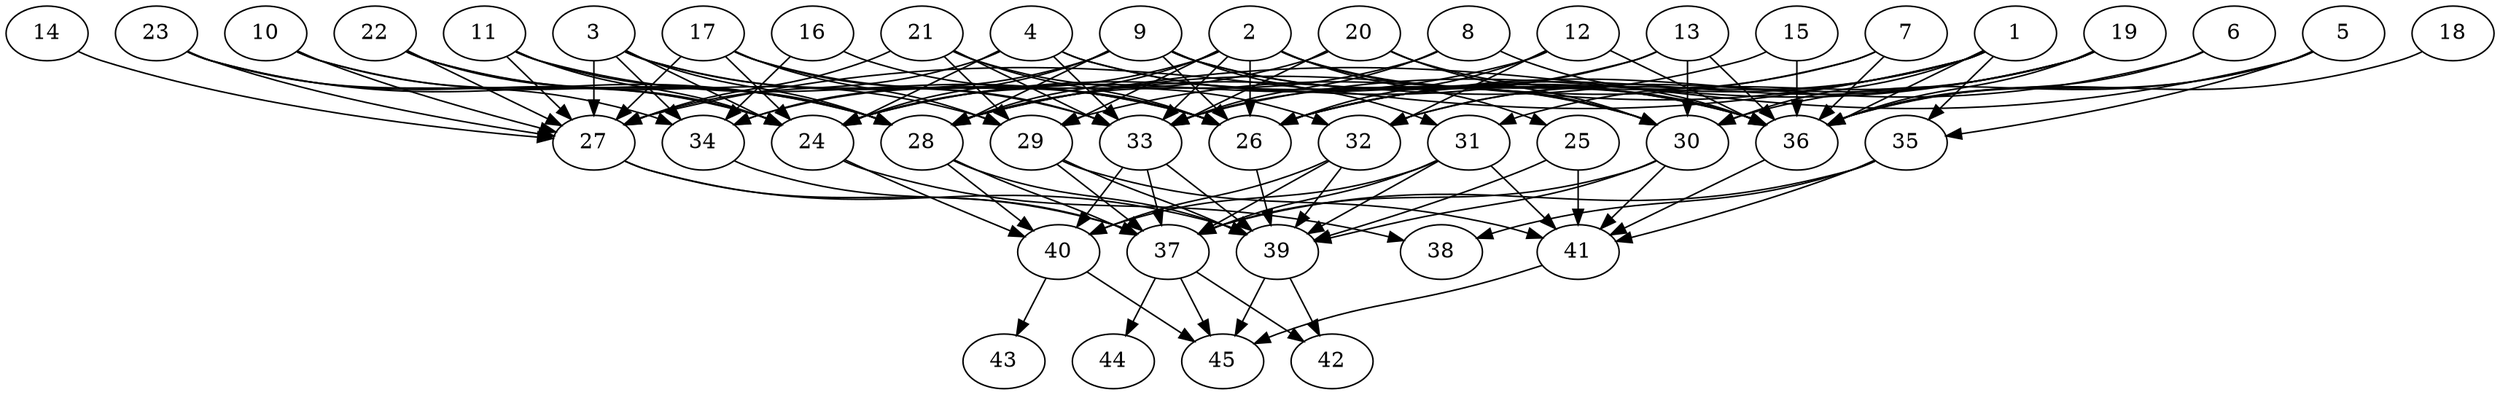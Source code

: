 // DAG (tier=3-complex, mode=compute, n=45, ccr=0.475, fat=0.759, density=0.661, regular=0.311, jump=0.299, mindata=1048576, maxdata=16777216)
// DAG automatically generated by daggen at Sun Aug 24 16:33:35 2025
// /home/ermia/Project/Environments/daggen/bin/daggen --dot --ccr 0.475 --fat 0.759 --regular 0.311 --density 0.661 --jump 0.299 --mindata 1048576 --maxdata 16777216 -n 45 
digraph G {
  1 [size="22619053305208060", alpha="0.18", expect_size="11309526652604030"]
  1 -> 26 [size ="17954716516352"]
  1 -> 27 [size ="17954716516352"]
  1 -> 28 [size ="17954716516352"]
  1 -> 30 [size ="17954716516352"]
  1 -> 32 [size ="17954716516352"]
  1 -> 35 [size ="17954716516352"]
  1 -> 36 [size ="17954716516352"]
  2 [size="1811276619307290112", alpha="0.02", expect_size="905638309653645056"]
  2 -> 25 [size ="1394217385459712"]
  2 -> 26 [size ="1394217385459712"]
  2 -> 28 [size ="1394217385459712"]
  2 -> 29 [size ="1394217385459712"]
  2 -> 30 [size ="1394217385459712"]
  2 -> 33 [size ="1394217385459712"]
  2 -> 34 [size ="1394217385459712"]
  2 -> 36 [size ="1394217385459712"]
  3 [size="72091509704999264", alpha="0.04", expect_size="36045754852499632"]
  3 -> 24 [size ="49533891379200"]
  3 -> 26 [size ="49533891379200"]
  3 -> 27 [size ="49533891379200"]
  3 -> 28 [size ="49533891379200"]
  3 -> 33 [size ="49533891379200"]
  3 -> 34 [size ="49533891379200"]
  4 [size="659553363063994496", alpha="0.04", expect_size="329776681531997248"]
  4 -> 24 [size ="263254685253632"]
  4 -> 27 [size ="263254685253632"]
  4 -> 30 [size ="263254685253632"]
  4 -> 33 [size ="263254685253632"]
  4 -> 36 [size ="263254685253632"]
  5 [size="34364281433288296", alpha="0.13", expect_size="17182140716644148"]
  5 -> 28 [size ="22782654021632"]
  5 -> 30 [size ="22782654021632"]
  5 -> 35 [size ="22782654021632"]
  5 -> 36 [size ="22782654021632"]
  6 [size="1355203744761421824", alpha="0.18", expect_size="677601872380710912"]
  6 -> 26 [size ="1519551720194048"]
  6 -> 36 [size ="1519551720194048"]
  7 [size="10602622160852324", alpha="0.07", expect_size="5301311080426162"]
  7 -> 26 [size ="734294586687488"]
  7 -> 29 [size ="734294586687488"]
  7 -> 36 [size ="734294586687488"]
  8 [size="1678022179769736448", alpha="0.10", expect_size="839011089884868224"]
  8 -> 28 [size ="594722108211200"]
  8 -> 33 [size ="594722108211200"]
  8 -> 36 [size ="594722108211200"]
  9 [size="8428153005611172", alpha="0.03", expect_size="4214076502805586"]
  9 -> 24 [size ="353546809638912"]
  9 -> 26 [size ="353546809638912"]
  9 -> 28 [size ="353546809638912"]
  9 -> 30 [size ="353546809638912"]
  9 -> 31 [size ="353546809638912"]
  9 -> 34 [size ="353546809638912"]
  9 -> 36 [size ="353546809638912"]
  10 [size="1398262967528088576", alpha="0.14", expect_size="699131483764044288"]
  10 -> 24 [size ="961489129177088"]
  10 -> 27 [size ="961489129177088"]
  10 -> 28 [size ="961489129177088"]
  11 [size="3312192091946884268032", alpha="0.04", expect_size="1656096045973442134016"]
  11 -> 24 [size ="1777598455611392"]
  11 -> 26 [size ="1777598455611392"]
  11 -> 27 [size ="1777598455611392"]
  11 -> 28 [size ="1777598455611392"]
  12 [size="608420554080256000000", alpha="0.10", expect_size="304210277040128000000"]
  12 -> 24 [size ="574415175680000"]
  12 -> 26 [size ="574415175680000"]
  12 -> 32 [size ="574415175680000"]
  12 -> 36 [size ="574415175680000"]
  13 [size="1060655579770806", alpha="0.18", expect_size="530327789885403"]
  13 -> 24 [size ="64783885795328"]
  13 -> 30 [size ="64783885795328"]
  13 -> 33 [size ="64783885795328"]
  13 -> 36 [size ="64783885795328"]
  14 [size="266318324012928729088", alpha="0.18", expect_size="133159162006464364544"]
  14 -> 27 [size ="331149435994112"]
  15 [size="25511874121435064", alpha="0.19", expect_size="12755937060717532"]
  15 -> 28 [size ="524593882202112"]
  15 -> 36 [size ="524593882202112"]
  16 [size="1594566406319684714496", alpha="0.01", expect_size="797283203159842357248"]
  16 -> 26 [size ="1091905517518848"]
  16 -> 34 [size ="1091905517518848"]
  17 [size="312653157440401728", alpha="0.16", expect_size="156326578720200864"]
  17 -> 24 [size ="130287505768448"]
  17 -> 26 [size ="130287505768448"]
  17 -> 27 [size ="130287505768448"]
  17 -> 29 [size ="130287505768448"]
  17 -> 33 [size ="130287505768448"]
  18 [size="118747255799808000000", alpha="0.03", expect_size="59373627899904000000"]
  18 -> 36 [size ="193273528320000"]
  19 [size="3226256282084179968", alpha="0.10", expect_size="1613128141042089984"]
  19 -> 26 [size ="17467170619392"]
  19 -> 31 [size ="17467170619392"]
  19 -> 32 [size ="17467170619392"]
  19 -> 33 [size ="17467170619392"]
  19 -> 36 [size ="17467170619392"]
  20 [size="92237129677047312", alpha="0.04", expect_size="46118564838523656"]
  20 -> 24 [size ="46879702253568"]
  20 -> 30 [size ="46879702253568"]
  20 -> 33 [size ="46879702253568"]
  20 -> 36 [size ="46879702253568"]
  21 [size="2852036739414020325376", alpha="0.04", expect_size="1426018369707010162688"]
  21 -> 26 [size ="1608891402027008"]
  21 -> 27 [size ="1608891402027008"]
  21 -> 29 [size ="1608891402027008"]
  21 -> 32 [size ="1608891402027008"]
  21 -> 33 [size ="1608891402027008"]
  22 [size="42216113048882368", alpha="0.20", expect_size="21108056524441184"]
  22 -> 24 [size ="706312203665408"]
  22 -> 27 [size ="706312203665408"]
  22 -> 28 [size ="706312203665408"]
  22 -> 29 [size ="706312203665408"]
  23 [size="1432270782293384101888", alpha="0.07", expect_size="716135391146692050944"]
  23 -> 24 [size ="1016498499878912"]
  23 -> 27 [size ="1016498499878912"]
  23 -> 28 [size ="1016498499878912"]
  23 -> 34 [size ="1016498499878912"]
  24 [size="154582501201348064", alpha="0.08", expect_size="77291250600674032"]
  24 -> 38 [size ="128049156718592"]
  24 -> 40 [size ="128049156718592"]
  25 [size="198860210611436000", alpha="0.09", expect_size="99430105305718000"]
  25 -> 39 [size ="122474020732928"]
  25 -> 41 [size ="122474020732928"]
  26 [size="3826868390199296000000", alpha="0.19", expect_size="1913434195099648000000"]
  26 -> 39 [size ="1957277204480000"]
  27 [size="408241529508882176", alpha="0.06", expect_size="204120764754441088"]
  27 -> 37 [size ="164179956727808"]
  27 -> 39 [size ="164179956727808"]
  28 [size="897823319494034980864", alpha="0.08", expect_size="448911659747017490432"]
  28 -> 37 [size ="744532924694528"]
  28 -> 39 [size ="744532924694528"]
  28 -> 40 [size ="744532924694528"]
  29 [size="2162581095381420032", alpha="0.04", expect_size="1081290547690710016"]
  29 -> 37 [size ="1057346532933632"]
  29 -> 39 [size ="1057346532933632"]
  29 -> 41 [size ="1057346532933632"]
  30 [size="1546489914288269056", alpha="0.04", expect_size="773244957144134528"]
  30 -> 37 [size ="777610405609472"]
  30 -> 39 [size ="777610405609472"]
  30 -> 41 [size ="777610405609472"]
  31 [size="1119188897574924928", alpha="0.02", expect_size="559594448787462464"]
  31 -> 37 [size ="1856859350761472"]
  31 -> 39 [size ="1856859350761472"]
  31 -> 40 [size ="1856859350761472"]
  31 -> 41 [size ="1856859350761472"]
  32 [size="480334197822595268608", alpha="0.12", expect_size="240167098911297634304"]
  32 -> 37 [size ="490665653829632"]
  32 -> 39 [size ="490665653829632"]
  32 -> 40 [size ="490665653829632"]
  33 [size="20679076063831952", alpha="0.07", expect_size="10339538031915976"]
  33 -> 37 [size ="456880501555200"]
  33 -> 39 [size ="456880501555200"]
  33 -> 40 [size ="456880501555200"]
  34 [size="834251389710396160", alpha="0.13", expect_size="417125694855198080"]
  34 -> 37 [size ="441412881481728"]
  35 [size="560963682942725390336", alpha="0.00", expect_size="280481841471362695168"]
  35 -> 37 [size ="544143130492928"]
  35 -> 38 [size ="544143130492928"]
  35 -> 41 [size ="544143130492928"]
  36 [size="89915392000000000000", alpha="0.18", expect_size="44957696000000000000"]
  36 -> 41 [size ="160563200000000"]
  37 [size="112228264420698256", alpha="0.13", expect_size="56114132210349128"]
  37 -> 42 [size ="43530869276672"]
  37 -> 44 [size ="43530869276672"]
  37 -> 45 [size ="43530869276672"]
  38 [size="815416291115484800", alpha="0.09", expect_size="407708145557742400"]
  39 [size="9461902894549128", alpha="0.15", expect_size="4730951447274564"]
  39 -> 42 [size ="318000796270592"]
  39 -> 45 [size ="318000796270592"]
  40 [size="2288638466603329", alpha="0.14", expect_size="1144319233301664"]
  40 -> 43 [size ="242171806482432"]
  40 -> 45 [size ="242171806482432"]
  41 [size="1694270131849303949312", alpha="0.02", expect_size="847135065924651974656"]
  41 -> 45 [size ="1136959749619712"]
  42 [size="15010744129000014", alpha="0.09", expect_size="7505372064500007"]
  43 [size="2096150476841531", alpha="0.06", expect_size="1048075238420765"]
  44 [size="3315110514879555", alpha="0.04", expect_size="1657555257439777"]
  45 [size="2625403696519999127552", alpha="0.08", expect_size="1312701848259999563776"]
}